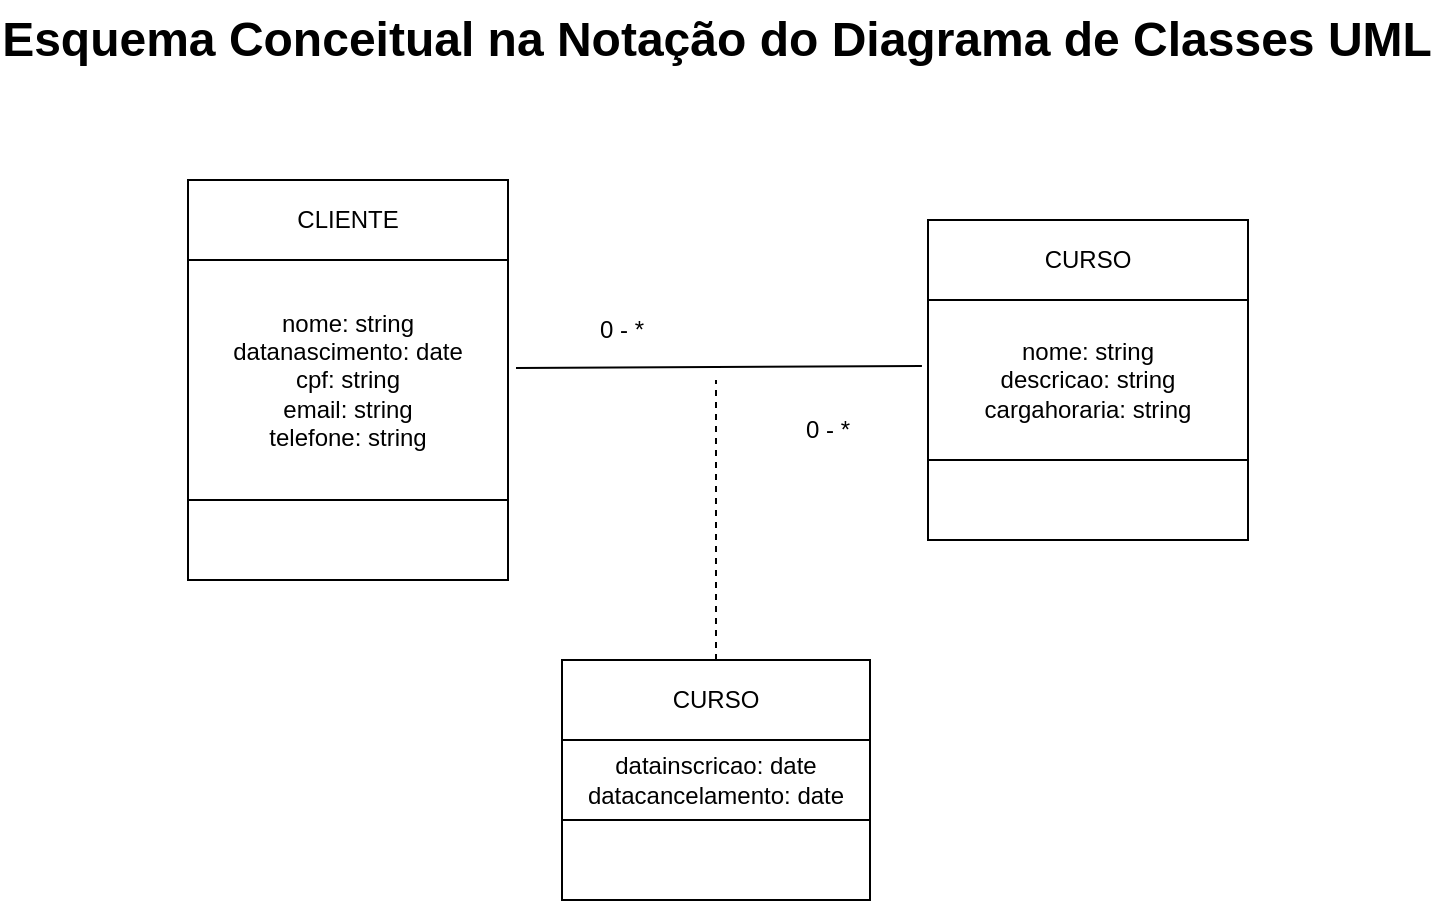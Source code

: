 <mxfile>
    <diagram id="l7rp6skISjBQSKJhK9_i" name="Página-1">
        <mxGraphModel dx="1386" dy="581" grid="1" gridSize="10" guides="1" tooltips="1" connect="1" arrows="1" fold="1" page="1" pageScale="1" pageWidth="827" pageHeight="1169" math="0" shadow="0">
            <root>
                <mxCell id="0"/>
                <mxCell id="1" parent="0"/>
                <mxCell id="4" value="CLIENTE" style="rounded=0;whiteSpace=wrap;html=1;" vertex="1" parent="1">
                    <mxGeometry x="150" y="120" width="160" height="40" as="geometry"/>
                </mxCell>
                <mxCell id="5" value="" style="rounded=0;whiteSpace=wrap;html=1;" vertex="1" parent="1">
                    <mxGeometry x="150" y="280" width="160" height="40" as="geometry"/>
                </mxCell>
                <mxCell id="7" value="nome: string&lt;br&gt;datanascimento: date&lt;br&gt;cpf: string&lt;br&gt;email: string&lt;br&gt;telefone: string" style="rounded=0;whiteSpace=wrap;html=1;" vertex="1" parent="1">
                    <mxGeometry x="150" y="160" width="160" height="120" as="geometry"/>
                </mxCell>
                <mxCell id="8" value="CURSO" style="rounded=0;whiteSpace=wrap;html=1;" vertex="1" parent="1">
                    <mxGeometry x="520" y="140" width="160" height="40" as="geometry"/>
                </mxCell>
                <mxCell id="9" value="" style="rounded=0;whiteSpace=wrap;html=1;" vertex="1" parent="1">
                    <mxGeometry x="520" y="260" width="160" height="40" as="geometry"/>
                </mxCell>
                <mxCell id="10" value="nome: string&lt;br&gt;descricao: string&lt;br&gt;cargahoraria: string" style="rounded=0;whiteSpace=wrap;html=1;" vertex="1" parent="1">
                    <mxGeometry x="520" y="180" width="160" height="80" as="geometry"/>
                </mxCell>
                <mxCell id="11" value="CURSO" style="rounded=0;whiteSpace=wrap;html=1;" vertex="1" parent="1">
                    <mxGeometry x="337" y="360" width="154" height="40" as="geometry"/>
                </mxCell>
                <mxCell id="12" value="" style="rounded=0;whiteSpace=wrap;html=1;" vertex="1" parent="1">
                    <mxGeometry x="337" y="440" width="154" height="40" as="geometry"/>
                </mxCell>
                <mxCell id="13" value="datainscricao: date&lt;br&gt;datacancelamento: date" style="rounded=0;whiteSpace=wrap;html=1;" vertex="1" parent="1">
                    <mxGeometry x="337" y="400" width="154" height="40" as="geometry"/>
                </mxCell>
                <mxCell id="14" value="" style="endArrow=none;html=1;exitX=1.025;exitY=0.45;exitDx=0;exitDy=0;exitPerimeter=0;entryX=-0.019;entryY=0.413;entryDx=0;entryDy=0;entryPerimeter=0;" edge="1" parent="1" source="7" target="10">
                    <mxGeometry width="50" height="50" relative="1" as="geometry">
                        <mxPoint x="400" y="245" as="sourcePoint"/>
                        <mxPoint x="450" y="195" as="targetPoint"/>
                    </mxGeometry>
                </mxCell>
                <mxCell id="15" value="" style="endArrow=none;dashed=1;html=1;exitX=0.5;exitY=0;exitDx=0;exitDy=0;" edge="1" parent="1" source="11">
                    <mxGeometry width="50" height="50" relative="1" as="geometry">
                        <mxPoint x="400" y="300" as="sourcePoint"/>
                        <mxPoint x="414" y="220" as="targetPoint"/>
                    </mxGeometry>
                </mxCell>
                <mxCell id="16" value="0 - *" style="text;html=1;strokeColor=none;fillColor=none;align=center;verticalAlign=middle;whiteSpace=wrap;rounded=0;" vertex="1" parent="1">
                    <mxGeometry x="337" y="180" width="60" height="30" as="geometry"/>
                </mxCell>
                <mxCell id="17" value="0 - *" style="text;html=1;strokeColor=none;fillColor=none;align=center;verticalAlign=middle;whiteSpace=wrap;rounded=0;" vertex="1" parent="1">
                    <mxGeometry x="440" y="230" width="60" height="30" as="geometry"/>
                </mxCell>
                <mxCell id="18" value="Esquema Conceitual na Notação do Diagrama de Classes UML" style="text;strokeColor=none;fillColor=none;html=1;fontSize=24;fontStyle=1;verticalAlign=middle;align=center;" vertex="1" parent="1">
                    <mxGeometry x="364" y="30" width="100" height="40" as="geometry"/>
                </mxCell>
            </root>
        </mxGraphModel>
    </diagram>
</mxfile>